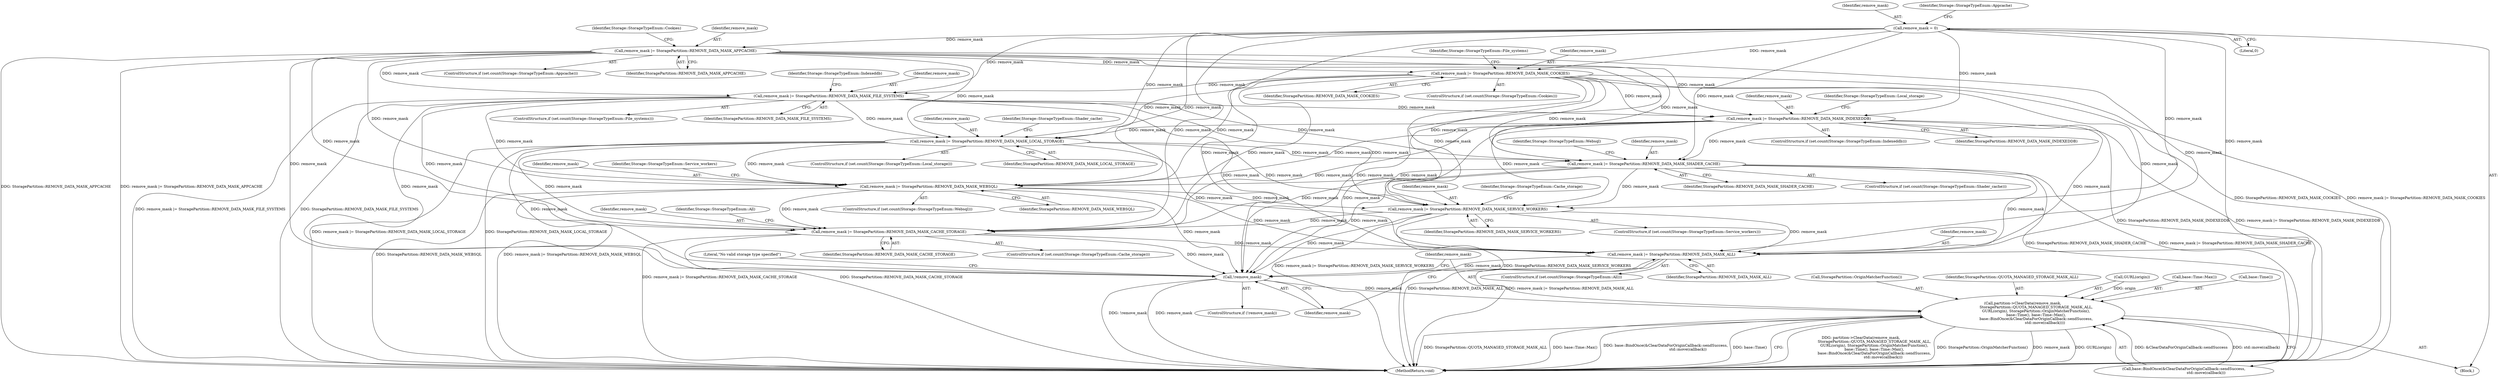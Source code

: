 digraph "0_Chrome_3c8e4852477d5b1e2da877808c998dc57db9460f_29@API" {
"1000194" [label="(Call,remove_mask |= StoragePartition::REMOVE_DATA_MASK_ALL)"];
"1000158" [label="(Call,remove_mask |= StoragePartition::REMOVE_DATA_MASK_INDEXEDDB)"];
"1000140" [label="(Call,remove_mask |= StoragePartition::REMOVE_DATA_MASK_APPCACHE)"];
"1000134" [label="(Call,remove_mask = 0)"];
"1000152" [label="(Call,remove_mask |= StoragePartition::REMOVE_DATA_MASK_FILE_SYSTEMS)"];
"1000146" [label="(Call,remove_mask |= StoragePartition::REMOVE_DATA_MASK_COOKIES)"];
"1000188" [label="(Call,remove_mask |= StoragePartition::REMOVE_DATA_MASK_CACHE_STORAGE)"];
"1000170" [label="(Call,remove_mask |= StoragePartition::REMOVE_DATA_MASK_SHADER_CACHE)"];
"1000164" [label="(Call,remove_mask |= StoragePartition::REMOVE_DATA_MASK_LOCAL_STORAGE)"];
"1000176" [label="(Call,remove_mask |= StoragePartition::REMOVE_DATA_MASK_WEBSQL)"];
"1000182" [label="(Call,remove_mask |= StoragePartition::REMOVE_DATA_MASK_SERVICE_WORKERS)"];
"1000198" [label="(Call,!remove_mask)"];
"1000205" [label="(Call,partition->ClearData(remove_mask,\n                       StoragePartition::QUOTA_MANAGED_STORAGE_MASK_ALL,\n                       GURL(origin), StoragePartition::OriginMatcherFunction(),\n                       base::Time(), base::Time::Max(),\n                       base::BindOnce(&ClearDataForOriginCallback::sendSuccess,\n                                      std::move(callback))))"];
"1000165" [label="(Identifier,remove_mask)"];
"1000213" [label="(Call,base::BindOnce(&ClearDataForOriginCallback::sendSuccess,\n                                      std::move(callback)))"];
"1000212" [label="(Call,base::Time::Max())"];
"1000140" [label="(Call,remove_mask |= StoragePartition::REMOVE_DATA_MASK_APPCACHE)"];
"1000170" [label="(Call,remove_mask |= StoragePartition::REMOVE_DATA_MASK_SHADER_CACHE)"];
"1000175" [label="(Identifier,Storage::StorageTypeEnum::Websql)"];
"1000166" [label="(Identifier,StoragePartition::REMOVE_DATA_MASK_LOCAL_STORAGE)"];
"1000135" [label="(Identifier,remove_mask)"];
"1000148" [label="(Identifier,StoragePartition::REMOVE_DATA_MASK_COOKIES)"];
"1000146" [label="(Call,remove_mask |= StoragePartition::REMOVE_DATA_MASK_COOKIES)"];
"1000188" [label="(Call,remove_mask |= StoragePartition::REMOVE_DATA_MASK_CACHE_STORAGE)"];
"1000141" [label="(Identifier,remove_mask)"];
"1000191" [label="(ControlStructure,if (set.count(Storage::StorageTypeEnum::All)))"];
"1000137" [label="(ControlStructure,if (set.count(Storage::StorageTypeEnum::Appcache)))"];
"1000164" [label="(Call,remove_mask |= StoragePartition::REMOVE_DATA_MASK_LOCAL_STORAGE)"];
"1000139" [label="(Identifier,Storage::StorageTypeEnum::Appcache)"];
"1000206" [label="(Identifier,remove_mask)"];
"1000158" [label="(Call,remove_mask |= StoragePartition::REMOVE_DATA_MASK_INDEXEDDB)"];
"1000211" [label="(Call,base::Time())"];
"1000208" [label="(Call,GURL(origin))"];
"1000199" [label="(Identifier,remove_mask)"];
"1000152" [label="(Call,remove_mask |= StoragePartition::REMOVE_DATA_MASK_FILE_SYSTEMS)"];
"1000194" [label="(Call,remove_mask |= StoragePartition::REMOVE_DATA_MASK_ALL)"];
"1000183" [label="(Identifier,remove_mask)"];
"1000172" [label="(Identifier,StoragePartition::REMOVE_DATA_MASK_SHADER_CACHE)"];
"1000198" [label="(Call,!remove_mask)"];
"1000190" [label="(Identifier,StoragePartition::REMOVE_DATA_MASK_CACHE_STORAGE)"];
"1000189" [label="(Identifier,remove_mask)"];
"1000153" [label="(Identifier,remove_mask)"];
"1000178" [label="(Identifier,StoragePartition::REMOVE_DATA_MASK_WEBSQL)"];
"1000197" [label="(ControlStructure,if (!remove_mask))"];
"1000205" [label="(Call,partition->ClearData(remove_mask,\n                       StoragePartition::QUOTA_MANAGED_STORAGE_MASK_ALL,\n                       GURL(origin), StoragePartition::OriginMatcherFunction(),\n                       base::Time(), base::Time::Max(),\n                       base::BindOnce(&ClearDataForOriginCallback::sendSuccess,\n                                      std::move(callback))))"];
"1000145" [label="(Identifier,Storage::StorageTypeEnum::Cookies)"];
"1000210" [label="(Call,StoragePartition::OriginMatcherFunction())"];
"1000173" [label="(ControlStructure,if (set.count(Storage::StorageTypeEnum::Websql)))"];
"1000149" [label="(ControlStructure,if (set.count(Storage::StorageTypeEnum::File_systems)))"];
"1000143" [label="(ControlStructure,if (set.count(Storage::StorageTypeEnum::Cookies)))"];
"1000159" [label="(Identifier,remove_mask)"];
"1000169" [label="(Identifier,Storage::StorageTypeEnum::Shader_cache)"];
"1000195" [label="(Identifier,remove_mask)"];
"1000163" [label="(Identifier,Storage::StorageTypeEnum::Local_storage)"];
"1000187" [label="(Identifier,Storage::StorageTypeEnum::Cache_storage)"];
"1000185" [label="(ControlStructure,if (set.count(Storage::StorageTypeEnum::Cache_storage)))"];
"1000167" [label="(ControlStructure,if (set.count(Storage::StorageTypeEnum::Shader_cache)))"];
"1000177" [label="(Identifier,remove_mask)"];
"1000182" [label="(Call,remove_mask |= StoragePartition::REMOVE_DATA_MASK_SERVICE_WORKERS)"];
"1000193" [label="(Identifier,Storage::StorageTypeEnum::All)"];
"1000151" [label="(Identifier,Storage::StorageTypeEnum::File_systems)"];
"1000171" [label="(Identifier,remove_mask)"];
"1000204" [label="(Literal,\"No valid storage type specified\")"];
"1000155" [label="(ControlStructure,if (set.count(Storage::StorageTypeEnum::Indexeddb)))"];
"1000142" [label="(Identifier,StoragePartition::REMOVE_DATA_MASK_APPCACHE)"];
"1000157" [label="(Identifier,Storage::StorageTypeEnum::Indexeddb)"];
"1000207" [label="(Identifier,StoragePartition::QUOTA_MANAGED_STORAGE_MASK_ALL)"];
"1000154" [label="(Identifier,StoragePartition::REMOVE_DATA_MASK_FILE_SYSTEMS)"];
"1000160" [label="(Identifier,StoragePartition::REMOVE_DATA_MASK_INDEXEDDB)"];
"1000104" [label="(Block,)"];
"1000181" [label="(Identifier,Storage::StorageTypeEnum::Service_workers)"];
"1000147" [label="(Identifier,remove_mask)"];
"1000136" [label="(Literal,0)"];
"1000196" [label="(Identifier,StoragePartition::REMOVE_DATA_MASK_ALL)"];
"1000218" [label="(MethodReturn,void)"];
"1000179" [label="(ControlStructure,if (set.count(Storage::StorageTypeEnum::Service_workers)))"];
"1000176" [label="(Call,remove_mask |= StoragePartition::REMOVE_DATA_MASK_WEBSQL)"];
"1000161" [label="(ControlStructure,if (set.count(Storage::StorageTypeEnum::Local_storage)))"];
"1000184" [label="(Identifier,StoragePartition::REMOVE_DATA_MASK_SERVICE_WORKERS)"];
"1000134" [label="(Call,remove_mask = 0)"];
"1000194" -> "1000191"  [label="AST: "];
"1000194" -> "1000196"  [label="CFG: "];
"1000195" -> "1000194"  [label="AST: "];
"1000196" -> "1000194"  [label="AST: "];
"1000199" -> "1000194"  [label="CFG: "];
"1000194" -> "1000218"  [label="DDG: remove_mask |= StoragePartition::REMOVE_DATA_MASK_ALL"];
"1000194" -> "1000218"  [label="DDG: StoragePartition::REMOVE_DATA_MASK_ALL"];
"1000158" -> "1000194"  [label="DDG: remove_mask"];
"1000188" -> "1000194"  [label="DDG: remove_mask"];
"1000140" -> "1000194"  [label="DDG: remove_mask"];
"1000152" -> "1000194"  [label="DDG: remove_mask"];
"1000134" -> "1000194"  [label="DDG: remove_mask"];
"1000170" -> "1000194"  [label="DDG: remove_mask"];
"1000176" -> "1000194"  [label="DDG: remove_mask"];
"1000164" -> "1000194"  [label="DDG: remove_mask"];
"1000146" -> "1000194"  [label="DDG: remove_mask"];
"1000182" -> "1000194"  [label="DDG: remove_mask"];
"1000194" -> "1000198"  [label="DDG: remove_mask"];
"1000158" -> "1000155"  [label="AST: "];
"1000158" -> "1000160"  [label="CFG: "];
"1000159" -> "1000158"  [label="AST: "];
"1000160" -> "1000158"  [label="AST: "];
"1000163" -> "1000158"  [label="CFG: "];
"1000158" -> "1000218"  [label="DDG: StoragePartition::REMOVE_DATA_MASK_INDEXEDDB"];
"1000158" -> "1000218"  [label="DDG: remove_mask |= StoragePartition::REMOVE_DATA_MASK_INDEXEDDB"];
"1000140" -> "1000158"  [label="DDG: remove_mask"];
"1000152" -> "1000158"  [label="DDG: remove_mask"];
"1000134" -> "1000158"  [label="DDG: remove_mask"];
"1000146" -> "1000158"  [label="DDG: remove_mask"];
"1000158" -> "1000164"  [label="DDG: remove_mask"];
"1000158" -> "1000170"  [label="DDG: remove_mask"];
"1000158" -> "1000176"  [label="DDG: remove_mask"];
"1000158" -> "1000182"  [label="DDG: remove_mask"];
"1000158" -> "1000188"  [label="DDG: remove_mask"];
"1000158" -> "1000198"  [label="DDG: remove_mask"];
"1000140" -> "1000137"  [label="AST: "];
"1000140" -> "1000142"  [label="CFG: "];
"1000141" -> "1000140"  [label="AST: "];
"1000142" -> "1000140"  [label="AST: "];
"1000145" -> "1000140"  [label="CFG: "];
"1000140" -> "1000218"  [label="DDG: StoragePartition::REMOVE_DATA_MASK_APPCACHE"];
"1000140" -> "1000218"  [label="DDG: remove_mask |= StoragePartition::REMOVE_DATA_MASK_APPCACHE"];
"1000134" -> "1000140"  [label="DDG: remove_mask"];
"1000140" -> "1000146"  [label="DDG: remove_mask"];
"1000140" -> "1000152"  [label="DDG: remove_mask"];
"1000140" -> "1000164"  [label="DDG: remove_mask"];
"1000140" -> "1000170"  [label="DDG: remove_mask"];
"1000140" -> "1000176"  [label="DDG: remove_mask"];
"1000140" -> "1000182"  [label="DDG: remove_mask"];
"1000140" -> "1000188"  [label="DDG: remove_mask"];
"1000140" -> "1000198"  [label="DDG: remove_mask"];
"1000134" -> "1000104"  [label="AST: "];
"1000134" -> "1000136"  [label="CFG: "];
"1000135" -> "1000134"  [label="AST: "];
"1000136" -> "1000134"  [label="AST: "];
"1000139" -> "1000134"  [label="CFG: "];
"1000134" -> "1000146"  [label="DDG: remove_mask"];
"1000134" -> "1000152"  [label="DDG: remove_mask"];
"1000134" -> "1000164"  [label="DDG: remove_mask"];
"1000134" -> "1000170"  [label="DDG: remove_mask"];
"1000134" -> "1000176"  [label="DDG: remove_mask"];
"1000134" -> "1000182"  [label="DDG: remove_mask"];
"1000134" -> "1000188"  [label="DDG: remove_mask"];
"1000134" -> "1000198"  [label="DDG: remove_mask"];
"1000152" -> "1000149"  [label="AST: "];
"1000152" -> "1000154"  [label="CFG: "];
"1000153" -> "1000152"  [label="AST: "];
"1000154" -> "1000152"  [label="AST: "];
"1000157" -> "1000152"  [label="CFG: "];
"1000152" -> "1000218"  [label="DDG: remove_mask |= StoragePartition::REMOVE_DATA_MASK_FILE_SYSTEMS"];
"1000152" -> "1000218"  [label="DDG: StoragePartition::REMOVE_DATA_MASK_FILE_SYSTEMS"];
"1000146" -> "1000152"  [label="DDG: remove_mask"];
"1000152" -> "1000164"  [label="DDG: remove_mask"];
"1000152" -> "1000170"  [label="DDG: remove_mask"];
"1000152" -> "1000176"  [label="DDG: remove_mask"];
"1000152" -> "1000182"  [label="DDG: remove_mask"];
"1000152" -> "1000188"  [label="DDG: remove_mask"];
"1000152" -> "1000198"  [label="DDG: remove_mask"];
"1000146" -> "1000143"  [label="AST: "];
"1000146" -> "1000148"  [label="CFG: "];
"1000147" -> "1000146"  [label="AST: "];
"1000148" -> "1000146"  [label="AST: "];
"1000151" -> "1000146"  [label="CFG: "];
"1000146" -> "1000218"  [label="DDG: StoragePartition::REMOVE_DATA_MASK_COOKIES"];
"1000146" -> "1000218"  [label="DDG: remove_mask |= StoragePartition::REMOVE_DATA_MASK_COOKIES"];
"1000146" -> "1000164"  [label="DDG: remove_mask"];
"1000146" -> "1000170"  [label="DDG: remove_mask"];
"1000146" -> "1000176"  [label="DDG: remove_mask"];
"1000146" -> "1000182"  [label="DDG: remove_mask"];
"1000146" -> "1000188"  [label="DDG: remove_mask"];
"1000146" -> "1000198"  [label="DDG: remove_mask"];
"1000188" -> "1000185"  [label="AST: "];
"1000188" -> "1000190"  [label="CFG: "];
"1000189" -> "1000188"  [label="AST: "];
"1000190" -> "1000188"  [label="AST: "];
"1000193" -> "1000188"  [label="CFG: "];
"1000188" -> "1000218"  [label="DDG: remove_mask |= StoragePartition::REMOVE_DATA_MASK_CACHE_STORAGE"];
"1000188" -> "1000218"  [label="DDG: StoragePartition::REMOVE_DATA_MASK_CACHE_STORAGE"];
"1000170" -> "1000188"  [label="DDG: remove_mask"];
"1000176" -> "1000188"  [label="DDG: remove_mask"];
"1000164" -> "1000188"  [label="DDG: remove_mask"];
"1000182" -> "1000188"  [label="DDG: remove_mask"];
"1000188" -> "1000198"  [label="DDG: remove_mask"];
"1000170" -> "1000167"  [label="AST: "];
"1000170" -> "1000172"  [label="CFG: "];
"1000171" -> "1000170"  [label="AST: "];
"1000172" -> "1000170"  [label="AST: "];
"1000175" -> "1000170"  [label="CFG: "];
"1000170" -> "1000218"  [label="DDG: StoragePartition::REMOVE_DATA_MASK_SHADER_CACHE"];
"1000170" -> "1000218"  [label="DDG: remove_mask |= StoragePartition::REMOVE_DATA_MASK_SHADER_CACHE"];
"1000164" -> "1000170"  [label="DDG: remove_mask"];
"1000170" -> "1000176"  [label="DDG: remove_mask"];
"1000170" -> "1000182"  [label="DDG: remove_mask"];
"1000170" -> "1000198"  [label="DDG: remove_mask"];
"1000164" -> "1000161"  [label="AST: "];
"1000164" -> "1000166"  [label="CFG: "];
"1000165" -> "1000164"  [label="AST: "];
"1000166" -> "1000164"  [label="AST: "];
"1000169" -> "1000164"  [label="CFG: "];
"1000164" -> "1000218"  [label="DDG: remove_mask |= StoragePartition::REMOVE_DATA_MASK_LOCAL_STORAGE"];
"1000164" -> "1000218"  [label="DDG: StoragePartition::REMOVE_DATA_MASK_LOCAL_STORAGE"];
"1000164" -> "1000176"  [label="DDG: remove_mask"];
"1000164" -> "1000182"  [label="DDG: remove_mask"];
"1000164" -> "1000198"  [label="DDG: remove_mask"];
"1000176" -> "1000173"  [label="AST: "];
"1000176" -> "1000178"  [label="CFG: "];
"1000177" -> "1000176"  [label="AST: "];
"1000178" -> "1000176"  [label="AST: "];
"1000181" -> "1000176"  [label="CFG: "];
"1000176" -> "1000218"  [label="DDG: StoragePartition::REMOVE_DATA_MASK_WEBSQL"];
"1000176" -> "1000218"  [label="DDG: remove_mask |= StoragePartition::REMOVE_DATA_MASK_WEBSQL"];
"1000176" -> "1000182"  [label="DDG: remove_mask"];
"1000176" -> "1000198"  [label="DDG: remove_mask"];
"1000182" -> "1000179"  [label="AST: "];
"1000182" -> "1000184"  [label="CFG: "];
"1000183" -> "1000182"  [label="AST: "];
"1000184" -> "1000182"  [label="AST: "];
"1000187" -> "1000182"  [label="CFG: "];
"1000182" -> "1000218"  [label="DDG: remove_mask |= StoragePartition::REMOVE_DATA_MASK_SERVICE_WORKERS"];
"1000182" -> "1000218"  [label="DDG: StoragePartition::REMOVE_DATA_MASK_SERVICE_WORKERS"];
"1000182" -> "1000198"  [label="DDG: remove_mask"];
"1000198" -> "1000197"  [label="AST: "];
"1000198" -> "1000199"  [label="CFG: "];
"1000199" -> "1000198"  [label="AST: "];
"1000204" -> "1000198"  [label="CFG: "];
"1000206" -> "1000198"  [label="CFG: "];
"1000198" -> "1000218"  [label="DDG: remove_mask"];
"1000198" -> "1000218"  [label="DDG: !remove_mask"];
"1000198" -> "1000205"  [label="DDG: remove_mask"];
"1000205" -> "1000104"  [label="AST: "];
"1000205" -> "1000213"  [label="CFG: "];
"1000206" -> "1000205"  [label="AST: "];
"1000207" -> "1000205"  [label="AST: "];
"1000208" -> "1000205"  [label="AST: "];
"1000210" -> "1000205"  [label="AST: "];
"1000211" -> "1000205"  [label="AST: "];
"1000212" -> "1000205"  [label="AST: "];
"1000213" -> "1000205"  [label="AST: "];
"1000218" -> "1000205"  [label="CFG: "];
"1000205" -> "1000218"  [label="DDG: partition->ClearData(remove_mask,\n                       StoragePartition::QUOTA_MANAGED_STORAGE_MASK_ALL,\n                       GURL(origin), StoragePartition::OriginMatcherFunction(),\n                       base::Time(), base::Time::Max(),\n                       base::BindOnce(&ClearDataForOriginCallback::sendSuccess,\n                                      std::move(callback)))"];
"1000205" -> "1000218"  [label="DDG: StoragePartition::OriginMatcherFunction()"];
"1000205" -> "1000218"  [label="DDG: remove_mask"];
"1000205" -> "1000218"  [label="DDG: GURL(origin)"];
"1000205" -> "1000218"  [label="DDG: StoragePartition::QUOTA_MANAGED_STORAGE_MASK_ALL"];
"1000205" -> "1000218"  [label="DDG: base::Time::Max()"];
"1000205" -> "1000218"  [label="DDG: base::BindOnce(&ClearDataForOriginCallback::sendSuccess,\n                                      std::move(callback))"];
"1000205" -> "1000218"  [label="DDG: base::Time()"];
"1000208" -> "1000205"  [label="DDG: origin"];
"1000213" -> "1000205"  [label="DDG: &ClearDataForOriginCallback::sendSuccess"];
"1000213" -> "1000205"  [label="DDG: std::move(callback)"];
}
